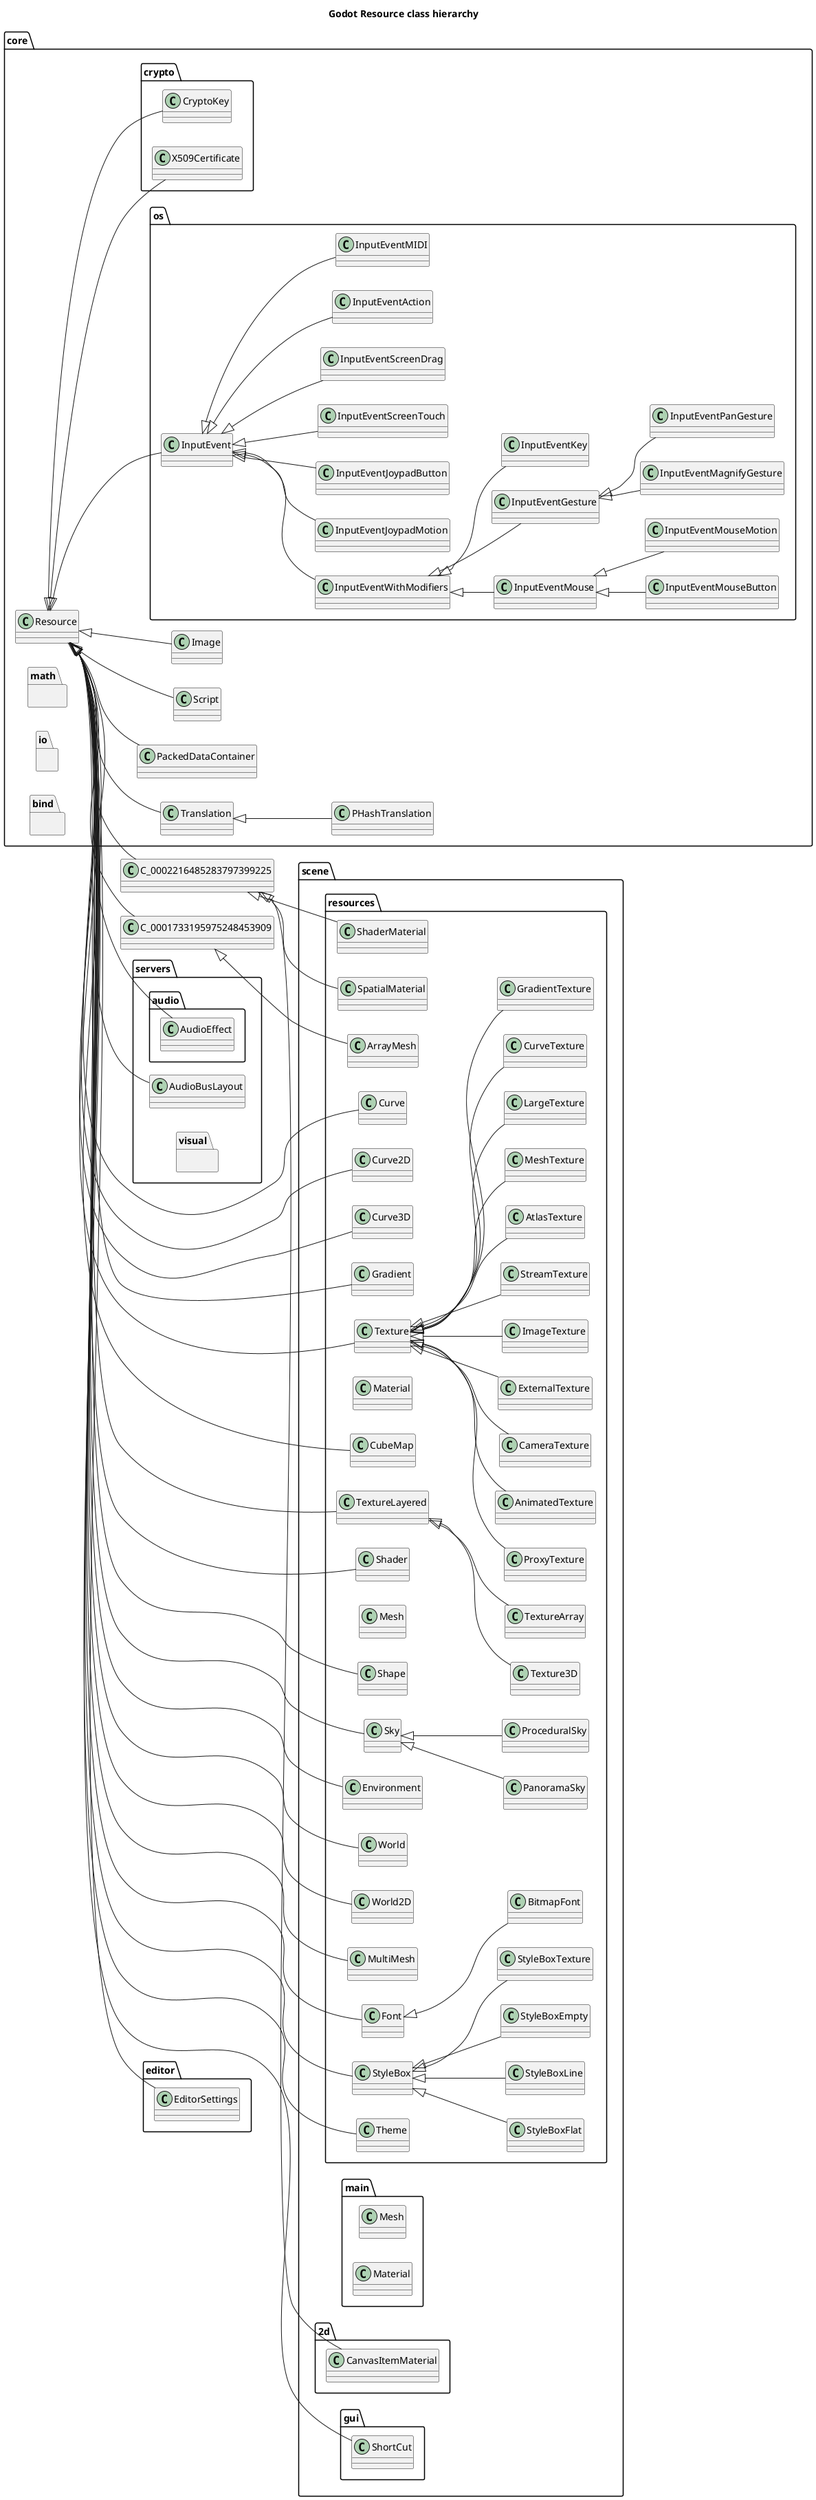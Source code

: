 @startuml
title Godot Resource class hierarchy
left to right direction
package [core] as C_0001135303388636126337 {
package [os] as C_0000971228303667196130 {
class "InputEvent" as C_0000826642441440633506
class C_0000826642441440633506 [[https://github.com/godotengine/godot/blob/faf3f883d1a25ec8a2b7a31ecc9e3363613b2478/./core/os/input_event.h#L187{InputEvent}]] {
__
}
class "InputEventWithModifiers" as C_0001643690477901780535
class C_0001643690477901780535 [[https://github.com/godotengine/godot/blob/faf3f883d1a25ec8a2b7a31ecc9e3363613b2478/./core/os/input_event.h#L224{InputEventWithModifiers}]] {
__
}
class "InputEventKey" as C_0000005346252496229381
class C_0000005346252496229381 [[https://github.com/godotengine/godot/blob/faf3f883d1a25ec8a2b7a31ecc9e3363613b2478/./core/os/input_event.h#L269{InputEventKey}]] {
__
}
class "InputEventMouse" as C_0000508669583629270248
class C_0000508669583629270248 [[https://github.com/godotengine/godot/blob/faf3f883d1a25ec8a2b7a31ecc9e3363613b2478/./core/os/input_event.h#L308{InputEventMouse}]] {
__
}
class "InputEventMouseButton" as C_0001609811636033675562
class C_0001609811636033675562 [[https://github.com/godotengine/godot/blob/faf3f883d1a25ec8a2b7a31ecc9e3363613b2478/./core/os/input_event.h#L333{InputEventMouseButton}]] {
__
}
class "InputEventMouseMotion" as C_0001449155408194946072
class C_0001449155408194946072 [[https://github.com/godotengine/godot/blob/faf3f883d1a25ec8a2b7a31ecc9e3363613b2478/./core/os/input_event.h#L367{InputEventMouseMotion}]] {
__
}
class "InputEventJoypadMotion" as C_0000545233917368839369
class C_0000545233917368839369 [[https://github.com/godotengine/godot/blob/faf3f883d1a25ec8a2b7a31ecc9e3363613b2478/./core/os/input_event.h#L400{InputEventJoypadMotion}]] {
__
}
class "InputEventJoypadButton" as C_0000879206998663772909
class C_0000879206998663772909 [[https://github.com/godotengine/godot/blob/faf3f883d1a25ec8a2b7a31ecc9e3363613b2478/./core/os/input_event.h#L426{InputEventJoypadButton}]] {
__
}
class "InputEventScreenTouch" as C_0000424955783958123814
class C_0000424955783958123814 [[https://github.com/godotengine/godot/blob/faf3f883d1a25ec8a2b7a31ecc9e3363613b2478/./core/os/input_event.h#L454{InputEventScreenTouch}]] {
__
}
class "InputEventScreenDrag" as C_0000181579490489051672
class C_0000181579490489051672 [[https://github.com/godotengine/godot/blob/faf3f883d1a25ec8a2b7a31ecc9e3363613b2478/./core/os/input_event.h#L479{InputEventScreenDrag}]] {
__
}
class "InputEventAction" as C_0000771113246620413802
class C_0000771113246620413802 [[https://github.com/godotengine/godot/blob/faf3f883d1a25ec8a2b7a31ecc9e3363613b2478/./core/os/input_event.h#L509{InputEventAction}]] {
__
}
class "InputEventGesture" as C_0002273725611005372274
class C_0002273725611005372274 [[https://github.com/godotengine/godot/blob/faf3f883d1a25ec8a2b7a31ecc9e3363613b2478/./core/os/input_event.h#L541{InputEventGesture}]] {
__
}
class "InputEventMagnifyGesture" as C_0001081009511705756716
class C_0001081009511705756716 [[https://github.com/godotengine/godot/blob/faf3f883d1a25ec8a2b7a31ecc9e3363613b2478/./core/os/input_event.h#L555{InputEventMagnifyGesture}]] {
__
}
class "InputEventPanGesture" as C_0000785094287144192783
class C_0000785094287144192783 [[https://github.com/godotengine/godot/blob/faf3f883d1a25ec8a2b7a31ecc9e3363613b2478/./core/os/input_event.h#L573{InputEventPanGesture}]] {
__
}
class "InputEventMIDI" as C_0000421706308116149067
class C_0000421706308116149067 [[https://github.com/godotengine/godot/blob/faf3f883d1a25ec8a2b7a31ecc9e3363613b2478/./core/os/input_event.h#L591{InputEventMIDI}]] {
__
}
}
package [math] as C_0001290567961039012027 {
}
package [io] as C_0000800808595394760973 {
}
class "Resource" as C_0001951177692366602790
class C_0001951177692366602790 [[https://github.com/godotengine/godot/blob/faf3f883d1a25ec8a2b7a31ecc9e3363613b2478/./core/resource.h#L48{Resource}]] {
__
}
class "Script" as C_0001608678623693693822
class C_0001608678623693693822 [[https://github.com/godotengine/godot/blob/faf3f883d1a25ec8a2b7a31ecc9e3363613b2478/./core/script_language.h#L99{Script}]] {
__
}
class "Image" as C_0001347373196389223918
class C_0001347373196389223918 [[https://github.com/godotengine/godot/blob/faf3f883d1a25ec8a2b7a31ecc9e3363613b2478/./core/image.h#L55{Image}]] {
__
}
class "Translation" as C_0002175195378041774254
class C_0002175195378041774254 [[https://github.com/godotengine/godot/blob/faf3f883d1a25ec8a2b7a31ecc9e3363613b2478/./core/translation.h#L36{Translation}]] {
__
}
class "PHashTranslation" as C_0001000982088367490313
class C_0001000982088367490313 [[https://github.com/godotengine/godot/blob/faf3f883d1a25ec8a2b7a31ecc9e3363613b2478/./core/compressed_translation.h#L36{PHashTranslation}]] {
__
}
package [crypto] as C_0000143100313963892417 {
class "CryptoKey" as C_0000209170473243207631
class C_0000209170473243207631 [[https://github.com/godotengine/godot/blob/faf3f883d1a25ec8a2b7a31ecc9e3363613b2478/./core/crypto/crypto.h#L40{CryptoKey}]] {
__
}
class "X509Certificate" as C_0002250383059923974472
class C_0002250383059923974472 [[https://github.com/godotengine/godot/blob/faf3f883d1a25ec8a2b7a31ecc9e3363613b2478/./core/crypto/crypto.h#L53{X509Certificate}]] {
__
}
}
class "PackedDataContainer" as C_0001635565080070667323
class C_0001635565080070667323 [[https://github.com/godotengine/godot/blob/faf3f883d1a25ec8a2b7a31ecc9e3363613b2478/./core/packed_data_container.h#L36{PackedDataContainer}]] {
__
}
package [bind] as C_0002118555885060719094 {
}
}
package [servers] as C_0002144003061314495847 {
package [audio] as C_0001274660134554969367 {
class "AudioEffect" as C_0001135869814642263160
class C_0001135869814642263160 [[https://github.com/godotengine/godot/blob/faf3f883d1a25ec8a2b7a31ecc9e3363613b2478/./servers/audio/audio_effect.h#L45{AudioEffect}]] {
__
}
}
class "AudioBusLayout" as C_0001456847428901597356
class C_0001456847428901597356 [[https://github.com/godotengine/godot/blob/faf3f883d1a25ec8a2b7a31ecc9e3363613b2478/./servers/audio_server.h#L382{AudioBusLayout}]] {
__
}
package [visual] as C_0001629784819027334179 {
}
}
package [scene] as C_0000159240983285943022 {
package [resources] as C_0001908747512608143025 {
class "Curve" as C_0001163921931966275471
class C_0001163921931966275471 [[https://github.com/godotengine/godot/blob/faf3f883d1a25ec8a2b7a31ecc9e3363613b2478/./scene/resources/curve.h#L37{Curve}]] {
__
}
class "Curve2D" as C_0000583453570386694974
class C_0000583453570386694974 [[https://github.com/godotengine/godot/blob/faf3f883d1a25ec8a2b7a31ecc9e3363613b2478/./scene/resources/curve.h#L151{Curve2D}]] {
__
}
class "Curve3D" as C_0001996211114461908095
class C_0001996211114461908095 [[https://github.com/godotengine/godot/blob/faf3f883d1a25ec8a2b7a31ecc9e3363613b2478/./scene/resources/curve.h#L214{Curve3D}]] {
__
}
class "Gradient" as C_0001515896569718711140
class C_0001515896569718711140 [[https://github.com/godotengine/godot/blob/faf3f883d1a25ec8a2b7a31ecc9e3363613b2478/./scene/resources/gradient.h#L36{Gradient}]] {
__
}
class "Texture" as C_0001367871067587158636
class C_0001367871067587158636 [[https://github.com/godotengine/godot/blob/faf3f883d1a25ec8a2b7a31ecc9e3363613b2478/./scene/resources/texture.h#L45{Texture}]] {
__
}
class "ImageTexture" as C_0000798383873302476750
class C_0000798383873302476750 [[https://github.com/godotengine/godot/blob/faf3f883d1a25ec8a2b7a31ecc9e3363613b2478/./scene/resources/texture.h#L91{ImageTexture}]] {
__
}
class "StreamTexture" as C_0000486991884140911232
class C_0000486991884140911232 [[https://github.com/godotengine/godot/blob/faf3f883d1a25ec8a2b7a31ecc9e3363613b2478/./scene/resources/texture.h#L165{StreamTexture}]] {
__
}
class "AtlasTexture" as C_0001637279102233248180
class C_0001637279102233248180 [[https://github.com/godotengine/godot/blob/faf3f883d1a25ec8a2b7a31ecc9e3363613b2478/./scene/resources/texture.h#L248{AtlasTexture}]] {
__
}
class "MeshTexture" as C_0001430074170771569724
class C_0001430074170771569724 [[https://github.com/godotengine/godot/blob/faf3f883d1a25ec8a2b7a31ecc9e3363613b2478/./scene/resources/texture.h#L295{MeshTexture}]] {
__
}
class "LargeTexture" as C_0000865137412866175601
class C_0000865137412866175601 [[https://github.com/godotengine/godot/blob/faf3f883d1a25ec8a2b7a31ecc9e3363613b2478/./scene/resources/texture.h#L336{LargeTexture}]] {
__
}
class "CubeMap" as C_0000868947797365640613
class C_0000868947797365640613 [[https://github.com/godotengine/godot/blob/faf3f883d1a25ec8a2b7a31ecc9e3363613b2478/./scene/resources/texture.h#L386{CubeMap}]] {
__
}
class "TextureLayered" as C_0001581103179488457373
class C_0001581103179488457373 [[https://github.com/godotengine/godot/blob/faf3f883d1a25ec8a2b7a31ecc9e3363613b2478/./scene/resources/texture.h#L467{TextureLayered}]] {
__
}
class "Texture3D" as C_0001544358461463390852
class C_0001544358461463390852 [[https://github.com/godotengine/godot/blob/faf3f883d1a25ec8a2b7a31ecc9e3363613b2478/./scene/resources/texture.h#L531{Texture3D}]] {
__
}
class "TextureArray" as C_0001404587360588661178
class C_0001404587360588661178 [[https://github.com/godotengine/godot/blob/faf3f883d1a25ec8a2b7a31ecc9e3363613b2478/./scene/resources/texture.h#L540{TextureArray}]] {
__
}
class "CurveTexture" as C_0000496374853566997945
class C_0000496374853566997945 [[https://github.com/godotengine/godot/blob/faf3f883d1a25ec8a2b7a31ecc9e3363613b2478/./scene/resources/texture.h#L557{CurveTexture}]] {
__
}
class "GradientTexture" as C_0000093237254261317379
class C_0000093237254261317379 [[https://github.com/godotengine/godot/blob/faf3f883d1a25ec8a2b7a31ecc9e3363613b2478/./scene/resources/texture.h#L606{GradientTexture}]] {
__
}
class "ProxyTexture" as C_0001958159253311530745
class C_0001958159253311530745 [[https://github.com/godotengine/godot/blob/faf3f883d1a25ec8a2b7a31ecc9e3363613b2478/./scene/resources/texture.h#L651{ProxyTexture}]] {
__
}
class "AnimatedTexture" as C_0002139700944454124435
class C_0002139700944454124435 [[https://github.com/godotengine/godot/blob/faf3f883d1a25ec8a2b7a31ecc9e3363613b2478/./scene/resources/texture.h#L678{AnimatedTexture}]] {
__
}
class "CameraTexture" as C_0002176748275886758573
class C_0002176748275886758573 [[https://github.com/godotengine/godot/blob/faf3f883d1a25ec8a2b7a31ecc9e3363613b2478/./scene/resources/texture.h#L758{CameraTexture}]] {
__
}
class "ExternalTexture" as C_0001681920172986601183
class C_0001681920172986601183 [[https://github.com/godotengine/godot/blob/faf3f883d1a25ec8a2b7a31ecc9e3363613b2478/./scene/resources/texture.h#L793{ExternalTexture}]] {
__
}
class "Shader" as C_0001862491237042062945
class C_0001862491237042062945 [[https://github.com/godotengine/godot/blob/faf3f883d1a25ec8a2b7a31ecc9e3363613b2478/./scene/resources/shader.h#L39{Shader}]] {
__
}
class "Material" as C_0002216485283797399225
class C_0002216485283797399225 [[https://github.com/godotengine/godot/blob/faf3f883d1a25ec8a2b7a31ecc9e3363613b2478/./scene/resources/material.h#L41{Material}]] {
__
}
class "ShaderMaterial" as C_0001706220248564978422
class C_0001706220248564978422 [[https://github.com/godotengine/godot/blob/faf3f883d1a25ec8a2b7a31ecc9e3363613b2478/./scene/resources/material.h#L76{ShaderMaterial}]] {
__
}
class "SpatialMaterial" as C_0000001963724432077621
class C_0000001963724432077621 [[https://github.com/godotengine/godot/blob/faf3f883d1a25ec8a2b7a31ecc9e3363613b2478/./scene/resources/material.h#L109{SpatialMaterial}]] {
__
}
class "Shape" as C_0001672291103657734280
class C_0001672291103657734280 [[https://github.com/godotengine/godot/blob/faf3f883d1a25ec8a2b7a31ecc9e3363613b2478/./scene/resources/shape.h#L37{Shape}]] {
__
}
class "Mesh" as C_0001733195975248453909
class C_0001733195975248453909 [[https://github.com/godotengine/godot/blob/faf3f883d1a25ec8a2b7a31ecc9e3363613b2478/./scene/resources/mesh.h#L41{Mesh}]] {
__
}
class "ArrayMesh" as C_0001532490567718443177
class C_0001532490567718443177 [[https://github.com/godotengine/godot/blob/faf3f883d1a25ec8a2b7a31ecc9e3363613b2478/./scene/resources/mesh.h#L158{ArrayMesh}]] {
__
}
class "Sky" as C_0000116528474292236882
class C_0000116528474292236882 [[https://github.com/godotengine/godot/blob/faf3f883d1a25ec8a2b7a31ecc9e3363613b2478/./scene/resources/sky.h#L37{Sky}]] {
__
}
class "PanoramaSky" as C_0000648215409631414149
class C_0000648215409631414149 [[https://github.com/godotengine/godot/blob/faf3f883d1a25ec8a2b7a31ecc9e3363613b2478/./scene/resources/sky.h#L67{PanoramaSky}]] {
__
}
class "ProceduralSky" as C_0001250686154751320195
class C_0001250686154751320195 [[https://github.com/godotengine/godot/blob/faf3f883d1a25ec8a2b7a31ecc9e3363613b2478/./scene/resources/sky.h#L88{ProceduralSky}]] {
__
}
class "Environment" as C_0001807798357493001327
class C_0001807798357493001327 [[https://github.com/godotengine/godot/blob/faf3f883d1a25ec8a2b7a31ecc9e3363613b2478/./scene/resources/environment.h#L39{Environment}]] {
__
}
class "World" as C_0002268909104966341925
class C_0002268909104966341925 [[https://github.com/godotengine/godot/blob/faf3f883d1a25ec8a2b7a31ecc9e3363613b2478/./scene/resources/world.h#L43{World}]] {
__
}
class "World2D" as C_0001698058622807192888
class C_0001698058622807192888 [[https://github.com/godotengine/godot/blob/faf3f883d1a25ec8a2b7a31ecc9e3363613b2478/./scene/resources/world_2d.h#L42{World2D}]] {
__
}
class "MultiMesh" as C_0000096587815980107455
class C_0000096587815980107455 [[https://github.com/godotengine/godot/blob/faf3f883d1a25ec8a2b7a31ecc9e3363613b2478/./scene/resources/multimesh.h#L37{MultiMesh}]] {
__
}
class "Font" as C_0000054107906042594907
class C_0000054107906042594907 [[https://github.com/godotengine/godot/blob/faf3f883d1a25ec8a2b7a31ecc9e3363613b2478/./scene/resources/font.h#L38{Font}]] {
__
}
class "BitmapFont" as C_0000732540472499227446
class C_0000732540472499227446 [[https://github.com/godotengine/godot/blob/faf3f883d1a25ec8a2b7a31ecc9e3363613b2478/./scene/resources/font.h#L106{BitmapFont}]] {
__
}
class "StyleBox" as C_0000636726652931404765
class C_0000636726652931404765 [[https://github.com/godotengine/godot/blob/faf3f883d1a25ec8a2b7a31ecc9e3363613b2478/./scene/resources/style_box.h#L40{StyleBox}]] {
__
}
class "StyleBoxEmpty" as C_0000259224014912534733
class C_0000259224014912534733 [[https://github.com/godotengine/godot/blob/faf3f883d1a25ec8a2b7a31ecc9e3363613b2478/./scene/resources/style_box.h#L70{StyleBoxEmpty}]] {
__
}
class "StyleBoxTexture" as C_0001721162396461278621
class C_0001721162396461278621 [[https://github.com/godotengine/godot/blob/faf3f883d1a25ec8a2b7a31ecc9e3363613b2478/./scene/resources/style_box.h#L80{StyleBoxTexture}]] {
__
}
class "StyleBoxFlat" as C_0002269836518882757108
class C_0002269836518882757108 [[https://github.com/godotengine/godot/blob/faf3f883d1a25ec8a2b7a31ecc9e3363613b2478/./scene/resources/style_box.h#L146{StyleBoxFlat}]] {
__
}
class "StyleBoxLine" as C_0000728889196933964519
class C_0000728889196933964519 [[https://github.com/godotengine/godot/blob/faf3f883d1a25ec8a2b7a31ecc9e3363613b2478/./scene/resources/style_box.h#L240{StyleBoxLine}]] {
__
}
class "Theme" as C_0000993567374411090062
class C_0000993567374411090062 [[https://github.com/godotengine/godot/blob/faf3f883d1a25ec8a2b7a31ecc9e3363613b2478/./scene/resources/theme.h#L41{Theme}]] {
__
}
}
package [main] as C_0000712285719116385287 {
class "Mesh" as C_0001733195975248453909
class C_0001733195975248453909 [[https://github.com/godotengine/godot/blob/faf3f883d1a25ec8a2b7a31ecc9e3363613b2478/./scene/main/scene_tree.h#L46{Mesh}]] {
__
}
class "Material" as C_0002216485283797399225
class C_0002216485283797399225 [[https://github.com/godotengine/godot/blob/faf3f883d1a25ec8a2b7a31ecc9e3363613b2478/./scene/main/scene_tree.h#L45{Material}]] {
__
}
}
package [gui] as C_0002199462842849286237 {
class "ShortCut" as C_0000927016956309081505
class C_0000927016956309081505 [[https://github.com/godotengine/godot/blob/faf3f883d1a25ec8a2b7a31ecc9e3363613b2478/./scene/gui/shortcut.h#L37{ShortCut}]] {
__
}
}
package [2d] as C_0001702441167006166314 {
class "CanvasItemMaterial" as C_0000484561506113559349
class C_0000484561506113559349 [[https://github.com/godotengine/godot/blob/faf3f883d1a25ec8a2b7a31ecc9e3363613b2478/./scene/2d/canvas_item.h#L47{CanvasItemMaterial}]] {
__
}
}
}
package [editor] as C_0001379057708579141781 {
class "EditorSettings" as C_0000112336399891508100
class C_0000112336399891508100 [[https://github.com/godotengine/godot/blob/faf3f883d1a25ec8a2b7a31ecc9e3363613b2478/./editor/editor_settings.h#L44{EditorSettings}]] {
__
}
}
C_0001951177692366602790 <|-- C_0000826642441440633506
C_0000826642441440633506 <|-- C_0001643690477901780535
C_0001643690477901780535 <|-- C_0000005346252496229381
C_0001643690477901780535 <|-- C_0000508669583629270248
C_0000508669583629270248 <|-- C_0001609811636033675562
C_0000508669583629270248 <|-- C_0001449155408194946072
C_0000826642441440633506 <|-- C_0000545233917368839369
C_0000826642441440633506 <|-- C_0000879206998663772909
C_0000826642441440633506 <|-- C_0000424955783958123814
C_0000826642441440633506 <|-- C_0000181579490489051672
C_0000826642441440633506 <|-- C_0000771113246620413802
C_0001643690477901780535 <|-- C_0002273725611005372274
C_0002273725611005372274 <|-- C_0001081009511705756716
C_0002273725611005372274 <|-- C_0000785094287144192783
C_0000826642441440633506 <|-- C_0000421706308116149067
C_0001951177692366602790 <|-- C_0001608678623693693822
C_0001951177692366602790 <|-- C_0001347373196389223918
C_0001951177692366602790 <|-- C_0002175195378041774254
C_0002175195378041774254 <|-- C_0001000982088367490313
C_0001951177692366602790 <|-- C_0000209170473243207631
C_0001951177692366602790 <|-- C_0002250383059923974472
C_0001951177692366602790 <|-- C_0001635565080070667323
C_0001951177692366602790 <|-- C_0001135869814642263160
C_0001951177692366602790 <|-- C_0001456847428901597356
C_0001951177692366602790 <|-- C_0001163921931966275471
C_0001951177692366602790 <|-- C_0000583453570386694974
C_0001951177692366602790 <|-- C_0001996211114461908095
C_0001951177692366602790 <|-- C_0001515896569718711140
C_0001951177692366602790 <|-- C_0001367871067587158636
C_0001367871067587158636 <|-- C_0000798383873302476750
C_0001367871067587158636 <|-- C_0000486991884140911232
C_0001367871067587158636 <|-- C_0001637279102233248180
C_0001367871067587158636 <|-- C_0001430074170771569724
C_0001367871067587158636 <|-- C_0000865137412866175601
C_0001951177692366602790 <|-- C_0000868947797365640613
C_0001951177692366602790 <|-- C_0001581103179488457373
C_0001581103179488457373 <|-- C_0001544358461463390852
C_0001581103179488457373 <|-- C_0001404587360588661178
C_0001367871067587158636 <|-- C_0000496374853566997945
C_0001367871067587158636 <|-- C_0000093237254261317379
C_0001367871067587158636 <|-- C_0001958159253311530745
C_0001367871067587158636 <|-- C_0002139700944454124435
C_0001367871067587158636 <|-- C_0002176748275886758573
C_0001367871067587158636 <|-- C_0001681920172986601183
C_0001951177692366602790 <|-- C_0001862491237042062945
C_0001951177692366602790 <|-- C_0002216485283797399225
C_0002216485283797399225 <|-- C_0001706220248564978422
C_0002216485283797399225 <|-- C_0000001963724432077621
C_0001951177692366602790 <|-- C_0001672291103657734280
C_0001951177692366602790 <|-- C_0001733195975248453909
C_0001733195975248453909 <|-- C_0001532490567718443177
C_0001951177692366602790 <|-- C_0000116528474292236882
C_0000116528474292236882 <|-- C_0000648215409631414149
C_0000116528474292236882 <|-- C_0001250686154751320195
C_0001951177692366602790 <|-- C_0001807798357493001327
C_0001951177692366602790 <|-- C_0002268909104966341925
C_0001951177692366602790 <|-- C_0001698058622807192888
C_0001951177692366602790 <|-- C_0000096587815980107455
C_0001951177692366602790 <|-- C_0000054107906042594907
C_0000054107906042594907 <|-- C_0000732540472499227446
C_0001951177692366602790 <|-- C_0000636726652931404765
C_0000636726652931404765 <|-- C_0000259224014912534733
C_0000636726652931404765 <|-- C_0001721162396461278621
C_0000636726652931404765 <|-- C_0002269836518882757108
C_0000636726652931404765 <|-- C_0000728889196933964519
C_0001951177692366602790 <|-- C_0000993567374411090062
C_0001951177692366602790 <|-- C_0000927016956309081505
C_0002216485283797399225 <|-- C_0000484561506113559349
C_0001951177692366602790 <|-- C_0000112336399891508100

'Generated with clang-uml, version 0.3.7-36-g13ea67c
'LLVM version Ubuntu clang version 15.0.6
@enduml
